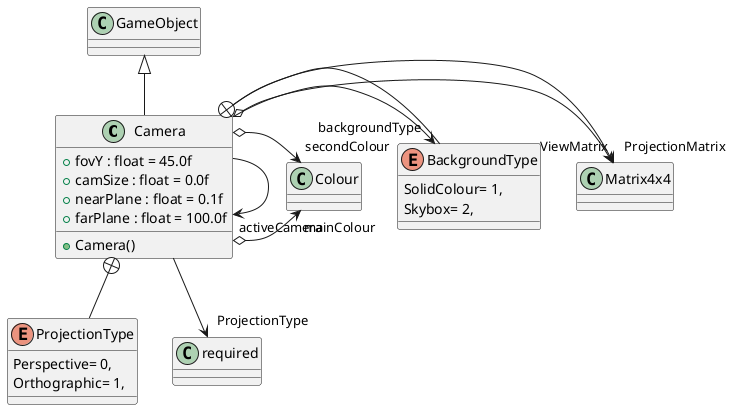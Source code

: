 @startuml
class Camera {
    + fovY : float = 45.0f
    + camSize : float = 0.0f
    + nearPlane : float = 0.1f
    + farPlane : float = 100.0f
    + Camera()
}
enum ProjectionType {
    Perspective= 0,
    Orthographic= 1,
}
enum BackgroundType {
    SolidColour= 1,
    Skybox= 2,
}
GameObject <|-- Camera
Camera --> "activeCamera" Camera
Camera --> "ViewMatrix" Matrix4x4
Camera o-> "ProjectionMatrix" Matrix4x4
Camera --> "ProjectionType" required
Camera o-> "backgroundType" BackgroundType
Camera o-> "mainColour" Colour
Camera o-> "secondColour" Colour
Camera +-- ProjectionType
Camera +-- BackgroundType
@enduml
